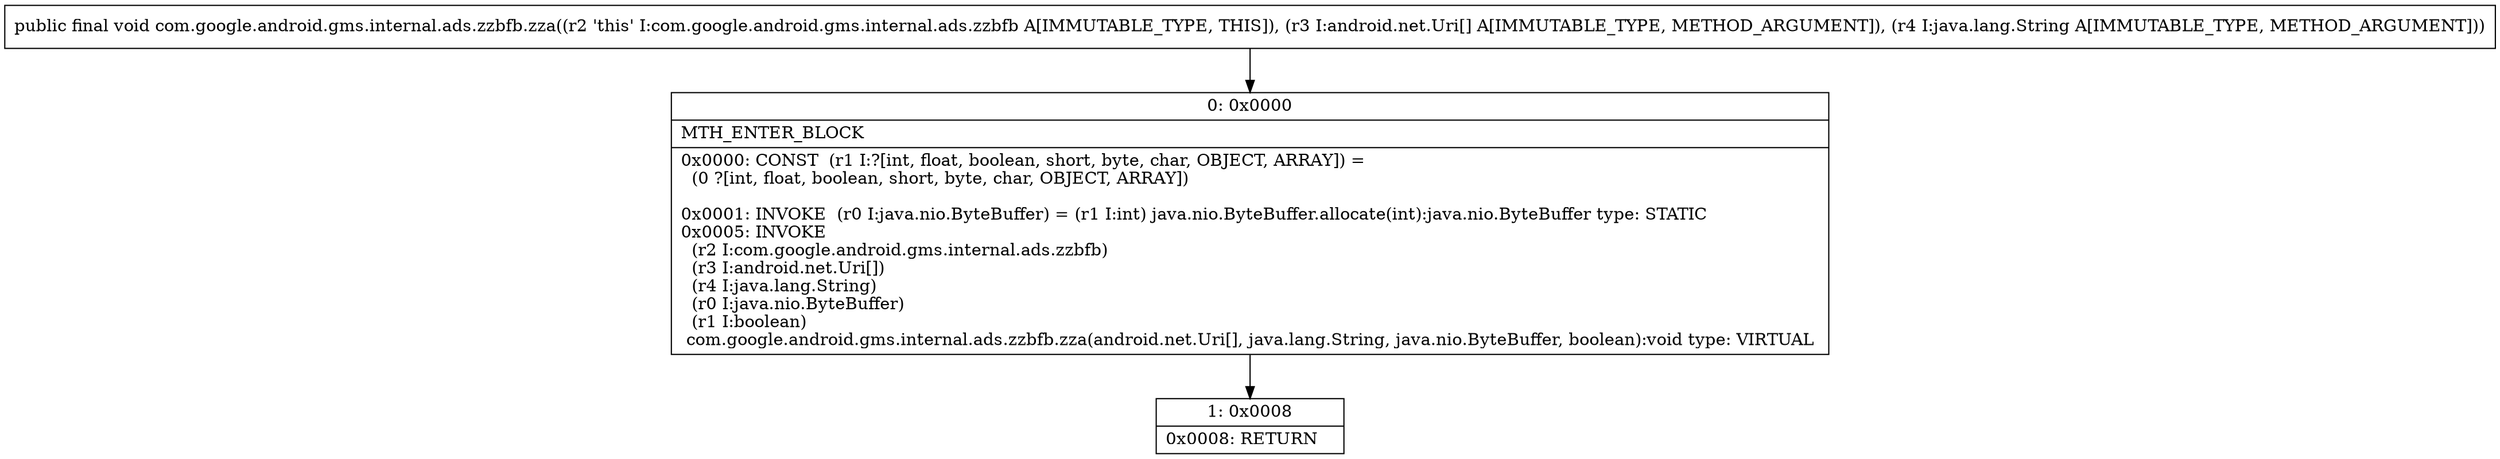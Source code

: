 digraph "CFG forcom.google.android.gms.internal.ads.zzbfb.zza([Landroid\/net\/Uri;Ljava\/lang\/String;)V" {
Node_0 [shape=record,label="{0\:\ 0x0000|MTH_ENTER_BLOCK\l|0x0000: CONST  (r1 I:?[int, float, boolean, short, byte, char, OBJECT, ARRAY]) = \l  (0 ?[int, float, boolean, short, byte, char, OBJECT, ARRAY])\l \l0x0001: INVOKE  (r0 I:java.nio.ByteBuffer) = (r1 I:int) java.nio.ByteBuffer.allocate(int):java.nio.ByteBuffer type: STATIC \l0x0005: INVOKE  \l  (r2 I:com.google.android.gms.internal.ads.zzbfb)\l  (r3 I:android.net.Uri[])\l  (r4 I:java.lang.String)\l  (r0 I:java.nio.ByteBuffer)\l  (r1 I:boolean)\l com.google.android.gms.internal.ads.zzbfb.zza(android.net.Uri[], java.lang.String, java.nio.ByteBuffer, boolean):void type: VIRTUAL \l}"];
Node_1 [shape=record,label="{1\:\ 0x0008|0x0008: RETURN   \l}"];
MethodNode[shape=record,label="{public final void com.google.android.gms.internal.ads.zzbfb.zza((r2 'this' I:com.google.android.gms.internal.ads.zzbfb A[IMMUTABLE_TYPE, THIS]), (r3 I:android.net.Uri[] A[IMMUTABLE_TYPE, METHOD_ARGUMENT]), (r4 I:java.lang.String A[IMMUTABLE_TYPE, METHOD_ARGUMENT])) }"];
MethodNode -> Node_0;
Node_0 -> Node_1;
}

